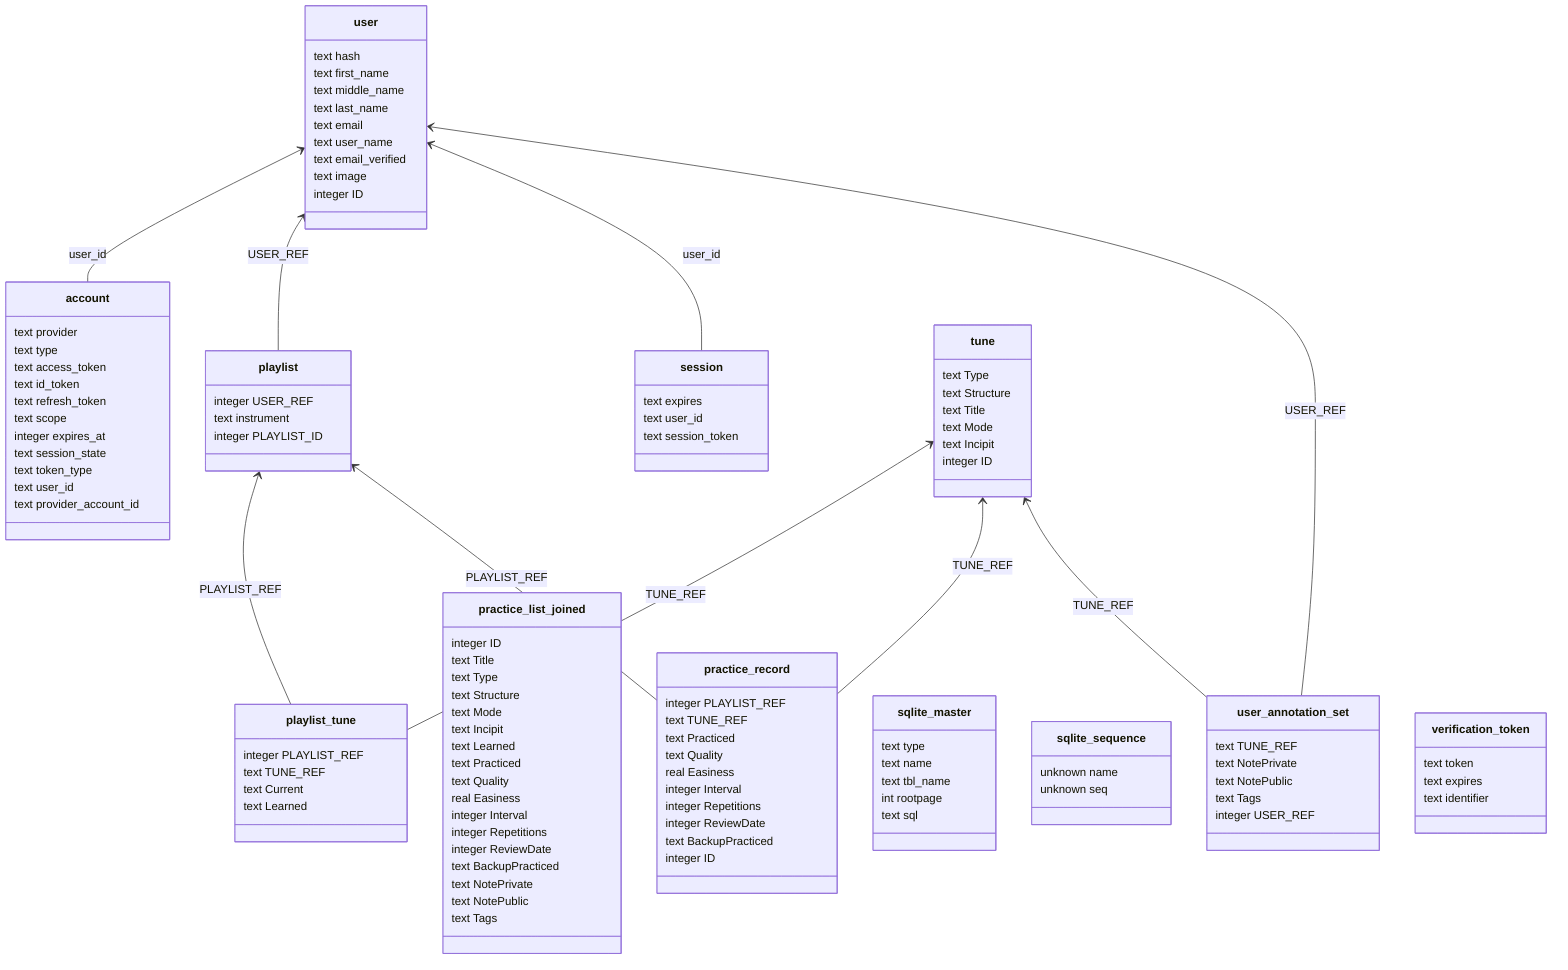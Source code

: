 classDiagram
direction BT
class account {
   text provider
   text type
   text access_token
   text id_token
   text refresh_token
   text scope
   integer expires_at
   text session_state
   text token_type
   text user_id
   text provider_account_id
}
class playlist {
   integer USER_REF
   text instrument
   integer PLAYLIST_ID
}
class playlist_tune {
   integer PLAYLIST_REF
   text TUNE_REF
   text Current
   text Learned
}
class practice_list_joined {
   integer ID
   text Title
   text Type
   text Structure
   text Mode
   text Incipit
   text Learned
   text Practiced
   text Quality
   real Easiness
   integer Interval
   integer Repetitions
   integer ReviewDate
   text BackupPracticed
   text NotePrivate
   text NotePublic
   text Tags
}
class practice_record {
   integer PLAYLIST_REF
   text TUNE_REF
   text Practiced
   text Quality
   real Easiness
   integer Interval
   integer Repetitions
   integer ReviewDate
   text BackupPracticed
   integer ID
}
class session {
   text expires
   text user_id
   text session_token
}
class sqlite_master {
   text type
   text name
   text tbl_name
   int rootpage
   text sql
}
class sqlite_sequence {
   unknown name
   unknown seq
}
class tune {
   text Type
   text Structure
   text Title
   text Mode
   text Incipit
   integer ID
}
class user {
   text hash
   text first_name
   text middle_name
   text last_name
   text email
   text user_name
   text email_verified
   text image
   integer ID
}
class user_annotation_set {
   text TUNE_REF
   text NotePrivate
   text NotePublic
   text Tags
   integer USER_REF
}
class verification_token {
   text token
   text expires
   text identifier
}

account  -->  user : user_id
playlist  -->  user : USER_REF
playlist_tune  -->  playlist : PLAYLIST_REF
playlist_tune  -->  tune : TUNE_REF
practice_record  -->  playlist : PLAYLIST_REF
practice_record  -->  tune : TUNE_REF
session  -->  user : user_id
user_annotation_set  -->  tune : TUNE_REF
user_annotation_set  -->  user : USER_REF